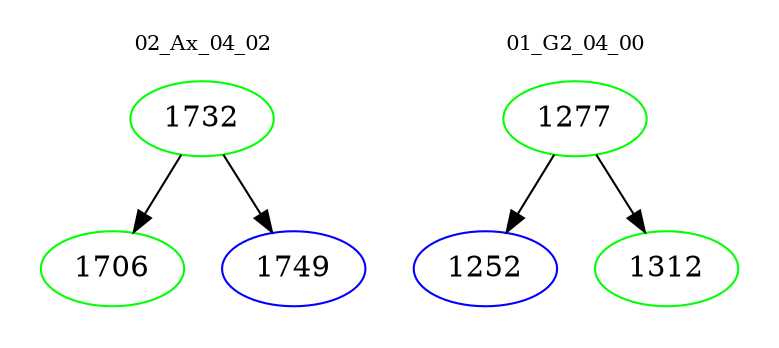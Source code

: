 digraph{
subgraph cluster_0 {
color = white
label = "02_Ax_04_02";
fontsize=10;
T0_1732 [label="1732", color="green"]
T0_1732 -> T0_1706 [color="black"]
T0_1706 [label="1706", color="green"]
T0_1732 -> T0_1749 [color="black"]
T0_1749 [label="1749", color="blue"]
}
subgraph cluster_1 {
color = white
label = "01_G2_04_00";
fontsize=10;
T1_1277 [label="1277", color="green"]
T1_1277 -> T1_1252 [color="black"]
T1_1252 [label="1252", color="blue"]
T1_1277 -> T1_1312 [color="black"]
T1_1312 [label="1312", color="green"]
}
}
